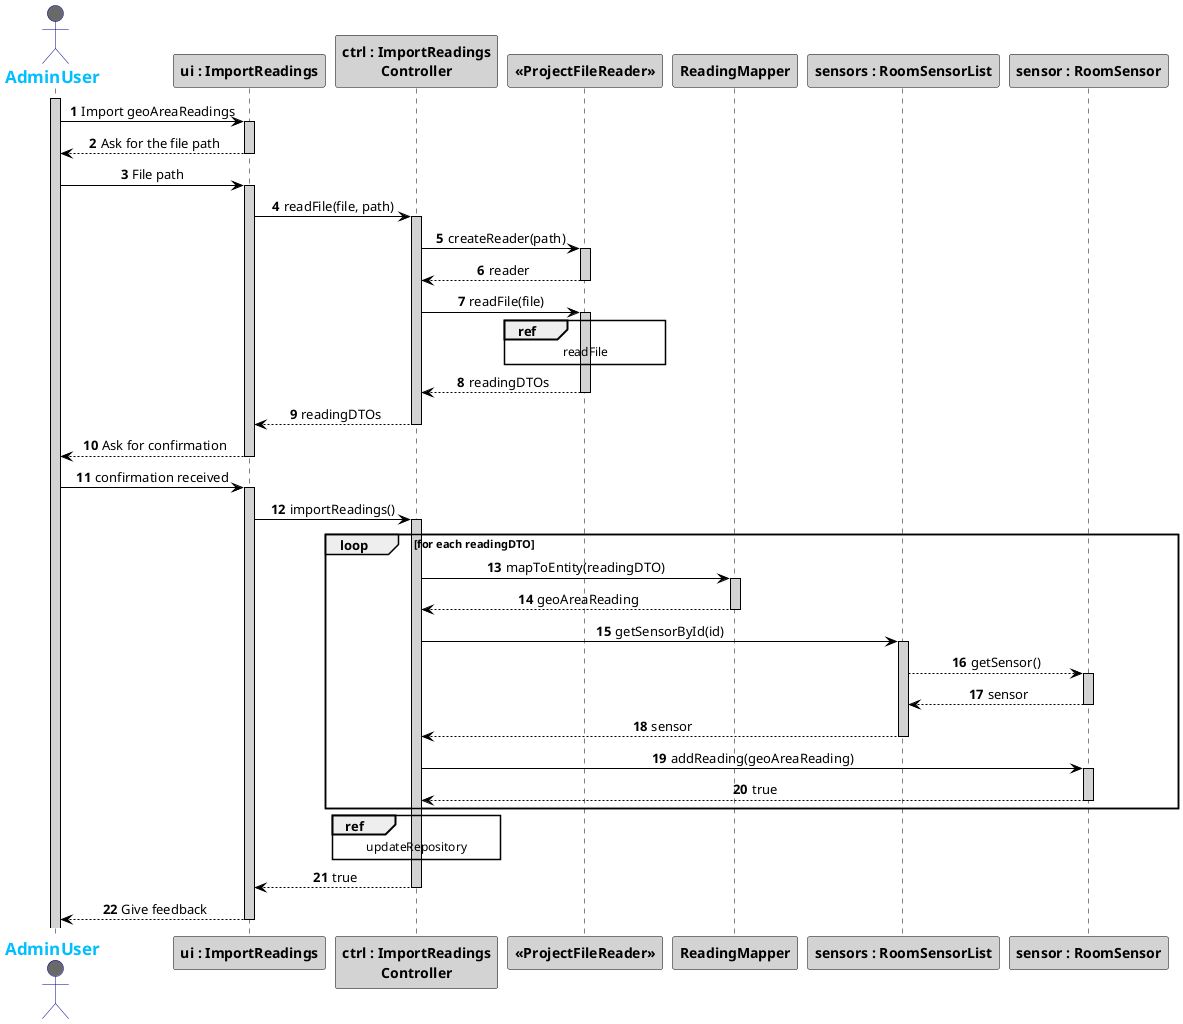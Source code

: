 @startuml
skinparam sequenceMessageAlign center
skinparam sequence {
	ArrowColor Black
	ActorBorderColor DarkBlue
	LifeLineBorderColor black
	LifeLineBackgroundColor LightGrey

	ParticipantBorderColor Black
	ParticipantBackgroundColor LightGrey
	ParticipantFontStyle Bold

	ActorBackgroundColor DimGrey
	ActorFontColor DeepSkyBlue
	ActorFontStyle Bold
	ActorFontSize 17
	ActorFontName Aapex
}

autonumber
actor AdminUser
activate AdminUser
actor AdminUser

AdminUser -> "ui : ImportReadings": Import geoAreaReadings
activate "ui : ImportReadings"
"ui : ImportReadings" --> AdminUser: Ask for the file path
deactivate "ui : ImportReadings"
AdminUser -> "ui : ImportReadings": File path
activate "ui : ImportReadings"
"ui : ImportReadings" -> "ctrl : ImportReadings\nController": readFile(file, path)
activate "ctrl : ImportReadings\nController"
"ctrl : ImportReadings\nController" -> "<<ProjectFileReader>>" :  createReader(path)
activate "<<ProjectFileReader>>"
"<<ProjectFileReader>>"  --> "ctrl : ImportReadings\nController": reader
deactivate "<<ProjectFileReader>>"
"ctrl : ImportReadings\nController" -> "<<ProjectFileReader>>":  readFile(file)
activate "<<ProjectFileReader>>"
ref over "<<ProjectFileReader>>"
readFile
end
"<<ProjectFileReader>>" --> "ctrl : ImportReadings\nController": readingDTOs
deactivate "<<ProjectFileReader>>"
"ctrl : ImportReadings\nController" --> "ui : ImportReadings": readingDTOs
deactivate "ctrl : ImportReadings\nController"
"ui : ImportReadings" --> AdminUser: Ask for confirmation
deactivate "ui : ImportReadings"
AdminUser -> "ui : ImportReadings": confirmation received
activate "ui : ImportReadings"
"ui : ImportReadings" -> "ctrl : ImportReadings\nController": importReadings()
activate "ctrl : ImportReadings\nController"
loop for each readingDTO
"ctrl : ImportReadings\nController" -> ReadingMapper: mapToEntity(readingDTO)
activate ReadingMapper
ReadingMapper --> "ctrl : ImportReadings\nController": geoAreaReading
deactivate ReadingMapper
"ctrl : ImportReadings\nController" -> "sensors : RoomSensorList": getSensorById(id)
activate "sensors : RoomSensorList"
"sensors : RoomSensorList" --> "sensor : RoomSensor": getSensor()
activate "sensor : RoomSensor"
"sensor : RoomSensor" --> "sensors : RoomSensorList": sensor
deactivate "sensor : RoomSensor"
"sensors : RoomSensorList" --> "ctrl : ImportReadings\nController": sensor
deactivate "sensors : RoomSensorList"
"ctrl : ImportReadings\nController" -> "sensor : RoomSensor": addReading(geoAreaReading)
activate "sensor : RoomSensor"
"sensor : RoomSensor" --> "ctrl : ImportReadings\nController": true
deactivate "sensor : RoomSensor"
end loop
ref over "ctrl : ImportReadings\nController"
updateRepository
end
"ctrl : ImportReadings\nController" --> "ui : ImportReadings": true
deactivate "ctrl : ImportReadings\nController"
"ui : ImportReadings" --> AdminUser: Give feedback
deactivate "ui : ImportReadings"

@enduml